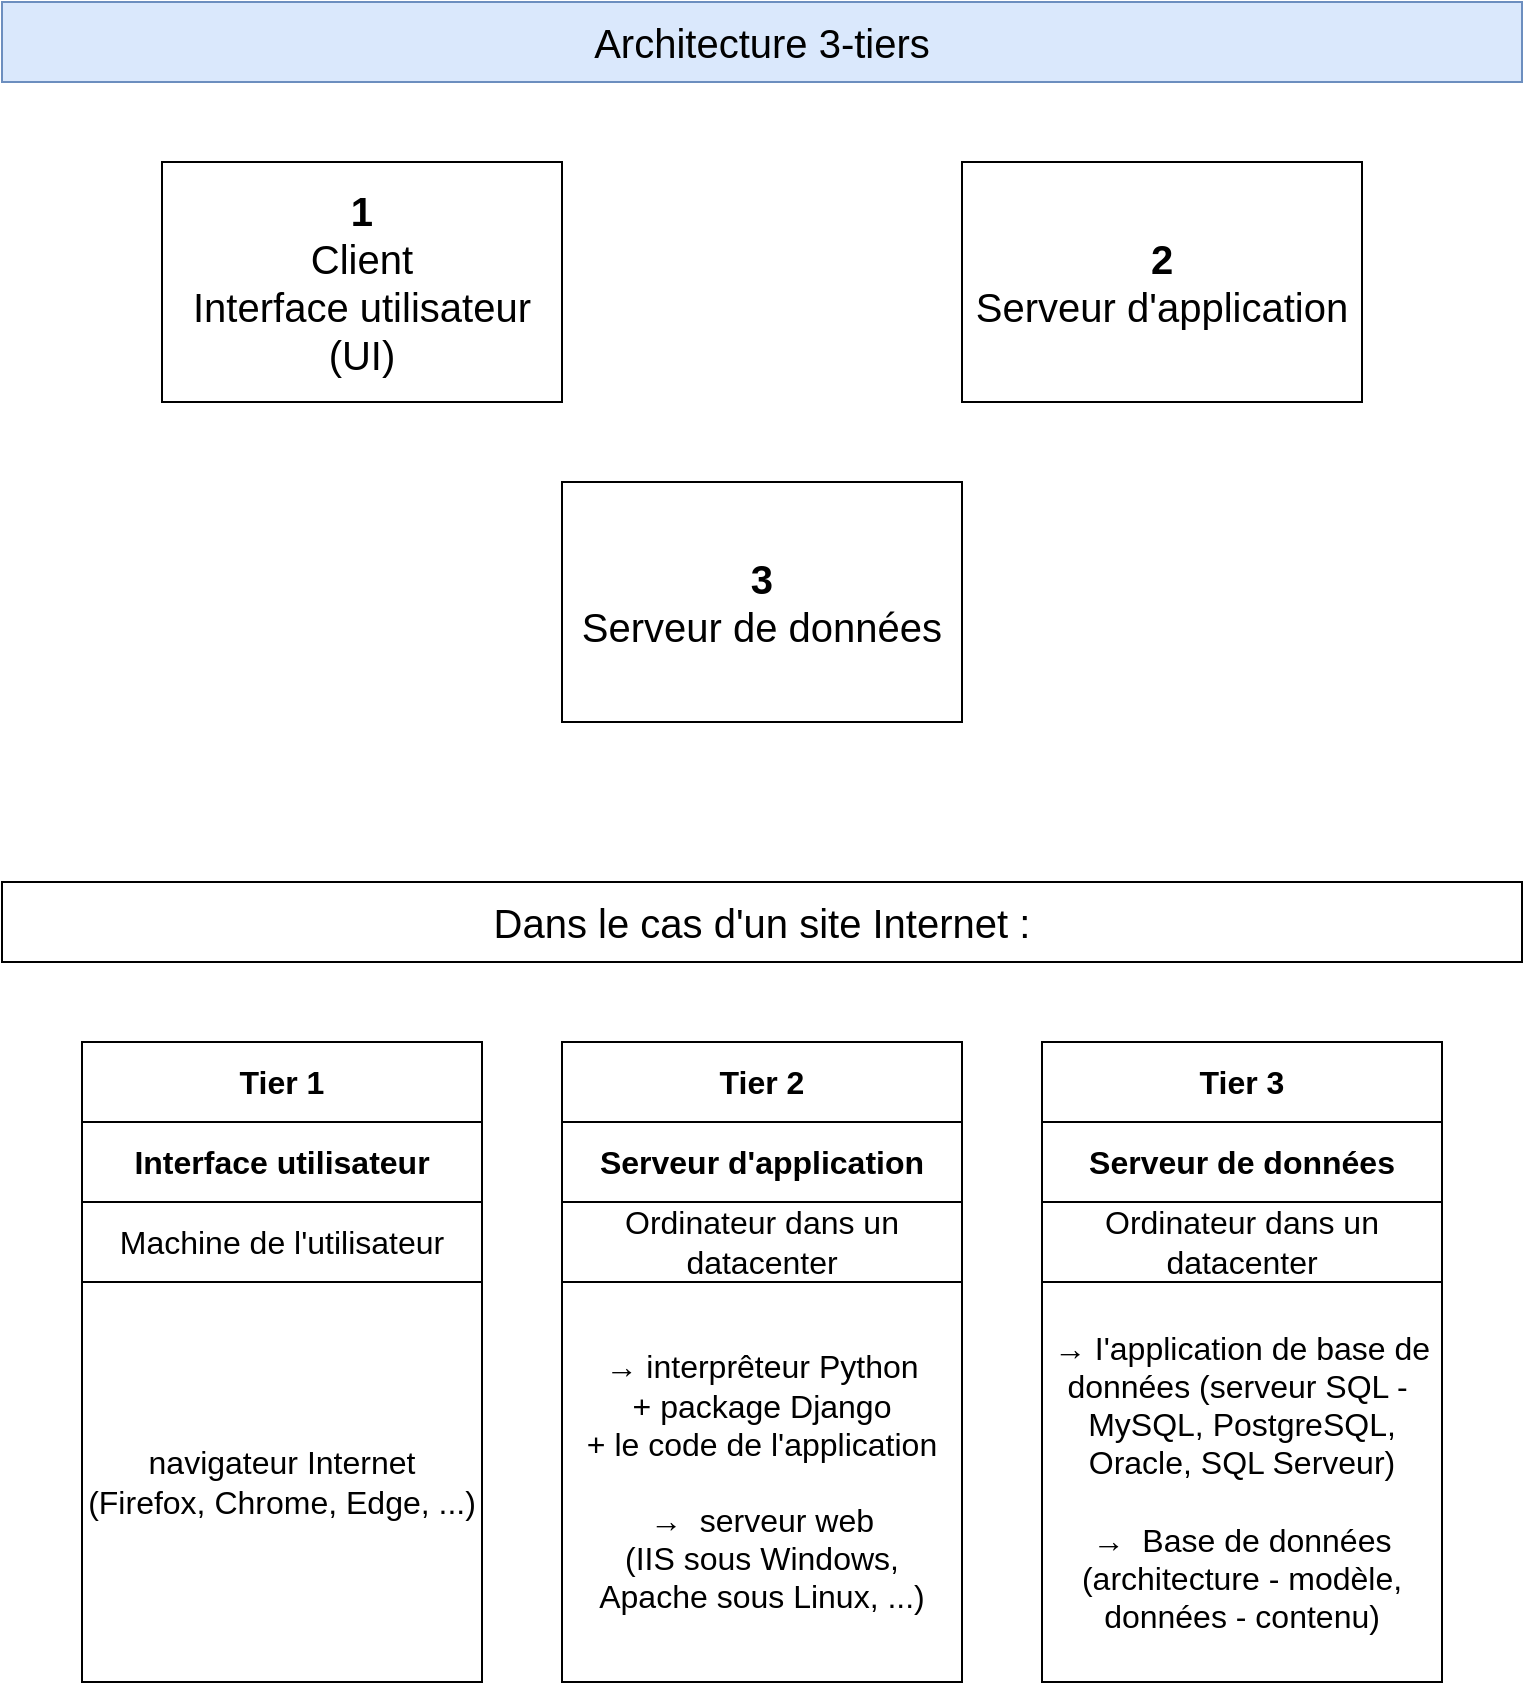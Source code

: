 <mxfile pages="3">
    <diagram id="3fwowlf9j1TdNnala_Y5" name="Architecture">
        <mxGraphModel dx="531" dy="437" grid="1" gridSize="10" guides="1" tooltips="1" connect="1" arrows="1" fold="1" page="1" pageScale="1" pageWidth="827" pageHeight="1169" math="0" shadow="0">
            <root>
                <mxCell id="0"/>
                <mxCell id="1" parent="0"/>
                <mxCell id="t5uwx31abI5WNG6DlKdW-1" value="&lt;b&gt;1&lt;/b&gt;&lt;br&gt;Client&lt;br style=&quot;font-size: 20px&quot;&gt;Interface utilisateur&lt;br style=&quot;font-size: 20px&quot;&gt;(UI)" style="rounded=0;whiteSpace=wrap;html=1;fontSize=20;" parent="1" vertex="1">
                    <mxGeometry x="120" y="120" width="200" height="120" as="geometry"/>
                </mxCell>
                <mxCell id="t5uwx31abI5WNG6DlKdW-2" value="&lt;b&gt;2&lt;/b&gt;&lt;br&gt;Serveur d'application" style="rounded=0;whiteSpace=wrap;html=1;fontSize=20;" parent="1" vertex="1">
                    <mxGeometry x="520" y="120" width="200" height="120" as="geometry"/>
                </mxCell>
                <mxCell id="t5uwx31abI5WNG6DlKdW-3" value="&lt;b&gt;3&lt;/b&gt;&lt;br&gt;Serveur de données" style="rounded=0;whiteSpace=wrap;html=1;fontSize=20;" parent="1" vertex="1">
                    <mxGeometry x="320" y="280" width="200" height="120" as="geometry"/>
                </mxCell>
                <mxCell id="t5uwx31abI5WNG6DlKdW-4" value="Architecture 3-tiers" style="rounded=0;whiteSpace=wrap;html=1;fontSize=20;fillColor=#dae8fc;strokeColor=#6c8ebf;" parent="1" vertex="1">
                    <mxGeometry x="40" y="40" width="760" height="40" as="geometry"/>
                </mxCell>
                <mxCell id="t5uwx31abI5WNG6DlKdW-5" value="Dans le cas d'un site Internet :" style="rounded=0;whiteSpace=wrap;html=1;fontSize=20;" parent="1" vertex="1">
                    <mxGeometry x="40" y="480" width="760" height="40" as="geometry"/>
                </mxCell>
                <mxCell id="t5uwx31abI5WNG6DlKdW-6" value="Interface utilisateur" style="rounded=0;whiteSpace=wrap;html=1;fontSize=16;fontStyle=1" parent="1" vertex="1">
                    <mxGeometry x="80" y="600" width="200" height="40" as="geometry"/>
                </mxCell>
                <mxCell id="t5uwx31abI5WNG6DlKdW-7" value="Tier 1" style="rounded=0;whiteSpace=wrap;html=1;fontSize=16;fontStyle=1" parent="1" vertex="1">
                    <mxGeometry x="80" y="560" width="200" height="40" as="geometry"/>
                </mxCell>
                <mxCell id="t5uwx31abI5WNG6DlKdW-8" value="Machine de l'utilisateur" style="rounded=0;whiteSpace=wrap;html=1;fontSize=16;" parent="1" vertex="1">
                    <mxGeometry x="80" y="640" width="200" height="40" as="geometry"/>
                </mxCell>
                <mxCell id="t5uwx31abI5WNG6DlKdW-9" value="navigateur Internet&lt;br&gt;(Firefox, Chrome, Edge, ...)" style="rounded=0;whiteSpace=wrap;html=1;fontSize=16;" parent="1" vertex="1">
                    <mxGeometry x="80" y="680" width="200" height="200" as="geometry"/>
                </mxCell>
                <mxCell id="t5uwx31abI5WNG6DlKdW-10" value="Serveur d'application" style="rounded=0;whiteSpace=wrap;html=1;fontSize=16;fontStyle=1" parent="1" vertex="1">
                    <mxGeometry x="320" y="600" width="200" height="40" as="geometry"/>
                </mxCell>
                <mxCell id="t5uwx31abI5WNG6DlKdW-11" value="Tier 2" style="rounded=0;whiteSpace=wrap;html=1;fontSize=16;fontStyle=1" parent="1" vertex="1">
                    <mxGeometry x="320" y="560" width="200" height="40" as="geometry"/>
                </mxCell>
                <mxCell id="t5uwx31abI5WNG6DlKdW-12" value="Ordinateur dans un datacenter" style="rounded=0;whiteSpace=wrap;html=1;fontSize=16;" parent="1" vertex="1">
                    <mxGeometry x="320" y="640" width="200" height="40" as="geometry"/>
                </mxCell>
                <mxCell id="t5uwx31abI5WNG6DlKdW-13" value="&lt;span style=&quot;font-size: 16px&quot;&gt;→ interprêteur Python &lt;br&gt;+ package Django &lt;br&gt;+ le code de l'application&lt;br&gt;&lt;/span&gt;&lt;br style=&quot;font-size: 16px&quot;&gt;&lt;span style=&quot;font-size: 16px&quot;&gt;→&amp;nbsp; serveur web&lt;br&gt;(IIS sous Windows, &lt;br&gt;Apache sous Linux, ...)&lt;/span&gt;" style="rounded=0;whiteSpace=wrap;html=1;fontSize=16;" parent="1" vertex="1">
                    <mxGeometry x="320" y="680" width="200" height="200" as="geometry"/>
                </mxCell>
                <mxCell id="t5uwx31abI5WNG6DlKdW-16" value="Serveur de données" style="rounded=0;whiteSpace=wrap;html=1;fontSize=16;fontStyle=1" parent="1" vertex="1">
                    <mxGeometry x="560" y="600" width="200" height="40" as="geometry"/>
                </mxCell>
                <mxCell id="t5uwx31abI5WNG6DlKdW-17" value="Tier 3" style="rounded=0;whiteSpace=wrap;html=1;fontSize=16;fontStyle=1" parent="1" vertex="1">
                    <mxGeometry x="560" y="560" width="200" height="40" as="geometry"/>
                </mxCell>
                <mxCell id="t5uwx31abI5WNG6DlKdW-18" value="Ordinateur dans un datacenter" style="rounded=0;whiteSpace=wrap;html=1;fontSize=16;" parent="1" vertex="1">
                    <mxGeometry x="560" y="640" width="200" height="40" as="geometry"/>
                </mxCell>
                <mxCell id="t5uwx31abI5WNG6DlKdW-19" value="&lt;span style=&quot;font-size: 16px&quot;&gt;→ I'application de base de données (serveur SQL -&amp;nbsp;&lt;br&gt;MySQL, PostgreSQL, Oracle, SQL Serveur)&lt;br&gt;&lt;/span&gt;&lt;br style=&quot;font-size: 16px&quot;&gt;&lt;span style=&quot;font-size: 16px&quot;&gt;→&amp;nbsp; Base de données&lt;br&gt;(architecture - modèle,&lt;br&gt;données - contenu)&lt;br&gt;&lt;/span&gt;" style="rounded=0;whiteSpace=wrap;html=1;fontSize=16;" parent="1" vertex="1">
                    <mxGeometry x="560" y="680" width="200" height="200" as="geometry"/>
                </mxCell>
            </root>
        </mxGraphModel>
    </diagram>
    <diagram id="xm1BHi7uaSfXYDnm-4M7" name="Modèle de données">
        <mxGraphModel dx="531" dy="437" grid="1" gridSize="10" guides="1" tooltips="1" connect="1" arrows="1" fold="1" page="1" pageScale="1" pageWidth="827" pageHeight="1169" math="0" shadow="0">
            <root>
                <mxCell id="RkSsTfMrb2YXSXwpdujd-0"/>
                <mxCell id="RkSsTfMrb2YXSXwpdujd-1" parent="RkSsTfMrb2YXSXwpdujd-0"/>
                <mxCell id="RkSsTfMrb2YXSXwpdujd-2" value="&lt;b&gt;Modèle de données relationnel&lt;/b&gt;" style="rounded=0;whiteSpace=wrap;html=1;fontSize=16;fillColor=#dae8fc;strokeColor=#6c8ebf;verticalAlign=middle;" parent="RkSsTfMrb2YXSXwpdujd-1" vertex="1">
                    <mxGeometry x="40" y="40" width="760" height="40" as="geometry"/>
                </mxCell>
                <mxCell id="RkSsTfMrb2YXSXwpdujd-7" value="Salle" style="rounded=0;whiteSpace=wrap;html=1;fontSize=16;fillColor=#dae8fc;strokeColor=#000000;verticalAlign=middle;" parent="RkSsTfMrb2YXSXwpdujd-1" vertex="1">
                    <mxGeometry x="40" y="360" width="200" height="40" as="geometry"/>
                </mxCell>
                <mxCell id="RkSsTfMrb2YXSXwpdujd-8" value="Formateur" style="rounded=0;whiteSpace=wrap;html=1;fontSize=16;fillColor=#dae8fc;strokeColor=#000000;verticalAlign=middle;" parent="RkSsTfMrb2YXSXwpdujd-1" vertex="1">
                    <mxGeometry x="680" y="600" width="200" height="40" as="geometry"/>
                </mxCell>
                <mxCell id="RkSsTfMrb2YXSXwpdujd-10" value="Etudiant" style="rounded=0;whiteSpace=wrap;html=1;fontSize=16;fillColor=#dae8fc;strokeColor=#000000;verticalAlign=middle;" parent="RkSsTfMrb2YXSXwpdujd-1" vertex="1">
                    <mxGeometry x="680" y="800" width="200" height="40" as="geometry"/>
                </mxCell>
                <mxCell id="RkSsTfMrb2YXSXwpdujd-11" value="Formation" style="rounded=0;whiteSpace=wrap;html=1;fontSize=16;fillColor=#dae8fc;strokeColor=#000000;verticalAlign=middle;" parent="RkSsTfMrb2YXSXwpdujd-1" vertex="1">
                    <mxGeometry x="40" y="600" width="200" height="40" as="geometry"/>
                </mxCell>
                <mxCell id="RkSsTfMrb2YXSXwpdujd-30" style="edgeStyle=orthogonalEdgeStyle;rounded=0;orthogonalLoop=1;jettySize=auto;html=1;exitX=1;exitY=0;exitDx=0;exitDy=0;entryX=0;entryY=0;entryDx=0;entryDy=0;fontSize=14;endArrow=none;endFill=0;verticalAlign=middle;" parent="RkSsTfMrb2YXSXwpdujd-1" source="RkSsTfMrb2YXSXwpdujd-12" target="lU5uM4_Tuax8x2KAB2Xz-7" edge="1">
                    <mxGeometry relative="1" as="geometry">
                        <Array as="points">
                            <mxPoint x="300" y="640"/>
                            <mxPoint x="300" y="640"/>
                        </Array>
                    </mxGeometry>
                </mxCell>
                <mxCell id="RkSsTfMrb2YXSXwpdujd-38" style="edgeStyle=orthogonalEdgeStyle;rounded=0;orthogonalLoop=1;jettySize=auto;html=1;exitX=0.5;exitY=1;exitDx=0;exitDy=0;entryX=0.5;entryY=0;entryDx=0;entryDy=0;fontSize=14;endArrow=none;endFill=0;verticalAlign=middle;" parent="RkSsTfMrb2YXSXwpdujd-1" source="RkSsTfMrb2YXSXwpdujd-12" target="RkSsTfMrb2YXSXwpdujd-36" edge="1">
                    <mxGeometry relative="1" as="geometry"/>
                </mxCell>
                <mxCell id="lU5uM4_Tuax8x2KAB2Xz-12" style="edgeStyle=orthogonalEdgeStyle;rounded=0;orthogonalLoop=1;jettySize=auto;html=1;exitX=1;exitY=1;exitDx=0;exitDy=0;endArrow=none;endFill=0;entryX=1;entryY=0;entryDx=0;entryDy=0;verticalAlign=middle;" parent="RkSsTfMrb2YXSXwpdujd-1" source="RkSsTfMrb2YXSXwpdujd-12" target="lU5uM4_Tuax8x2KAB2Xz-15" edge="1">
                    <mxGeometry relative="1" as="geometry">
                        <mxPoint x="490" y="840" as="targetPoint"/>
                        <Array as="points">
                            <mxPoint x="320" y="840"/>
                        </Array>
                    </mxGeometry>
                </mxCell>
                <mxCell id="RkSsTfMrb2YXSXwpdujd-12" value="&lt;b&gt;ID&lt;/b&gt;&lt;br&gt;Nom&lt;br&gt;Date de début&lt;br&gt;Date de fin&lt;br&gt;Jours de présence&lt;br&gt;Capacité en étudiants&lt;br&gt;Commentaires&lt;br&gt;&lt;b&gt;IDSalle&lt;/b&gt;&lt;br&gt;&lt;b&gt;IDCategorie&lt;/b&gt;" style="rounded=0;whiteSpace=wrap;html=1;fontSize=16;align=left;verticalAlign=middle;" parent="RkSsTfMrb2YXSXwpdujd-1" vertex="1">
                    <mxGeometry x="40" y="640" width="200" height="200" as="geometry"/>
                </mxCell>
                <mxCell id="RkSsTfMrb2YXSXwpdujd-21" style="edgeStyle=orthogonalEdgeStyle;rounded=0;orthogonalLoop=1;jettySize=auto;html=1;entryX=0.5;entryY=0;entryDx=0;entryDy=0;fontSize=16;endArrow=none;endFill=0;verticalAlign=middle;" parent="RkSsTfMrb2YXSXwpdujd-1" source="RkSsTfMrb2YXSXwpdujd-13" target="RkSsTfMrb2YXSXwpdujd-11" edge="1">
                    <mxGeometry relative="1" as="geometry"/>
                </mxCell>
                <mxCell id="RkSsTfMrb2YXSXwpdujd-13" value="&lt;b&gt;ID&lt;/b&gt;&lt;br&gt;Nom&lt;br&gt;Étage&lt;br&gt;Capacité d'accueil&lt;br&gt;Commentaires" style="rounded=0;whiteSpace=wrap;html=1;fontSize=16;align=left;verticalAlign=middle;" parent="RkSsTfMrb2YXSXwpdujd-1" vertex="1">
                    <mxGeometry x="40" y="400" width="200" height="120" as="geometry"/>
                </mxCell>
                <mxCell id="RkSsTfMrb2YXSXwpdujd-48" style="edgeStyle=orthogonalEdgeStyle;rounded=0;orthogonalLoop=1;jettySize=auto;html=1;exitX=1;exitY=0;exitDx=0;exitDy=0;entryX=0;entryY=0;entryDx=0;entryDy=0;fontSize=14;endArrow=none;endFill=0;verticalAlign=middle;" parent="RkSsTfMrb2YXSXwpdujd-1" source="RkSsTfMrb2YXSXwpdujd-14" target="RkSsTfMrb2YXSXwpdujd-53" edge="1">
                    <mxGeometry relative="1" as="geometry">
                        <Array as="points">
                            <mxPoint x="940" y="640"/>
                            <mxPoint x="940" y="640"/>
                        </Array>
                    </mxGeometry>
                </mxCell>
                <mxCell id="RkSsTfMrb2YXSXwpdujd-14" value="&lt;b&gt;ID&lt;/b&gt;&lt;br&gt;Nom&lt;br&gt;Prénom&lt;br&gt;Statut&lt;br&gt;Compétences&lt;br&gt;Commentaires&lt;br&gt;&lt;b&gt;IDStatut&lt;/b&gt;" style="rounded=0;whiteSpace=wrap;html=1;fontSize=16;align=left;verticalAlign=middle;" parent="RkSsTfMrb2YXSXwpdujd-1" vertex="1">
                    <mxGeometry x="680" y="640" width="200" height="140" as="geometry"/>
                </mxCell>
                <mxCell id="RkSsTfMrb2YXSXwpdujd-15" value="&lt;b&gt;ID&lt;/b&gt;&lt;br&gt;Nom&lt;br&gt;Prénom&lt;br&gt;Date de naissance&lt;br&gt;Sexe&lt;br&gt;Formation(s) suivie(s)&lt;br&gt;Financement&lt;br&gt;Commentaires" style="rounded=0;whiteSpace=wrap;html=1;fontSize=16;align=left;verticalAlign=middle;" parent="RkSsTfMrb2YXSXwpdujd-1" vertex="1">
                    <mxGeometry x="680" y="840" width="200" height="160" as="geometry"/>
                </mxCell>
                <mxCell id="RkSsTfMrb2YXSXwpdujd-16" value="&lt;b&gt;Légende&lt;/b&gt;" style="rounded=0;whiteSpace=wrap;html=1;fontSize=16;align=center;verticalAlign=top;" parent="RkSsTfMrb2YXSXwpdujd-1" vertex="1">
                    <mxGeometry x="961" y="40" width="200" height="440" as="geometry"/>
                </mxCell>
                <mxCell id="RkSsTfMrb2YXSXwpdujd-17" value="Entité&lt;br&gt;Table&lt;br&gt;Modèle (classe)" style="rounded=0;whiteSpace=wrap;html=1;fontSize=16;fillColor=#dae8fc;strokeColor=#000000;verticalAlign=middle;" parent="RkSsTfMrb2YXSXwpdujd-1" vertex="1">
                    <mxGeometry x="971" y="80" width="180" height="70" as="geometry"/>
                </mxCell>
                <mxCell id="RkSsTfMrb2YXSXwpdujd-18" value="Caractéristiques&lt;br&gt;Champs (colonnes)&lt;br&gt;Propriétés" style="rounded=0;whiteSpace=wrap;html=1;fontSize=16;strokeColor=#000000;align=left;verticalAlign=middle;" parent="RkSsTfMrb2YXSXwpdujd-1" vertex="1">
                    <mxGeometry x="971" y="150" width="180" height="70" as="geometry"/>
                </mxCell>
                <mxCell id="RkSsTfMrb2YXSXwpdujd-20" value="&amp;nbsp;Relation&amp;nbsp;" style="edgeStyle=orthogonalEdgeStyle;rounded=0;orthogonalLoop=1;jettySize=auto;html=1;fontSize=16;endArrow=none;endFill=0;verticalAlign=middle;align=center;" parent="RkSsTfMrb2YXSXwpdujd-1" edge="1">
                    <mxGeometry x="-0.013" relative="1" as="geometry">
                        <mxPoint x="981" y="250" as="sourcePoint"/>
                        <mxPoint x="1141" y="250" as="targetPoint"/>
                        <mxPoint as="offset"/>
                    </mxGeometry>
                </mxCell>
                <mxCell id="RkSsTfMrb2YXSXwpdujd-23" value="&lt;b&gt;Types de relations et cardinalités&lt;br&gt;&lt;/b&gt;" style="rounded=0;whiteSpace=wrap;html=1;fontSize=16;align=center;verticalAlign=top;" parent="RkSsTfMrb2YXSXwpdujd-1" vertex="1">
                    <mxGeometry x="1241" y="40" width="400" height="340" as="geometry"/>
                </mxCell>
                <mxCell id="RkSsTfMrb2YXSXwpdujd-27" value="&lt;u&gt;Construction des relations :&lt;/u&gt;&lt;br&gt;&lt;br&gt;1 salle peut accueillir 1 ou plusieurs formations → 0-n&lt;br&gt;1 formation a lieue dans 1 et une seule salle → 1-1&lt;br&gt;donc relation 0/1-n (one to many) entre Salle et Formation&lt;br&gt;&lt;br&gt;1 formation possède 1 et une seule catégorie → 1-1&lt;br&gt;1 catégorie peut être associée à 1 ou plusieurs formations → 0-n&lt;br&gt;donc relation 0/1-n (one to many) entre Formation et Catégorie&lt;br&gt;&lt;br&gt;1 formation est dispensée par au moins 1 formateur → 1-n&lt;br&gt;1 formateur peut intervenir sur 1 ou plusieurs formations → 0-n&lt;br&gt;donc relation n-n (many to many) entre Formation et Formateur&lt;br&gt;&lt;br&gt;1 formateur possède 1 et un seul statut → 1-1&lt;br&gt;1 statut peut être associé à 1 ou plusieurs formateurs → 0-n&lt;br&gt;donc relation 0/1 - n (one to many) entre Formateur et Statut&lt;br&gt;&lt;br&gt;1 formateur peut avoir 1 ou plusieurs compétences → 1-n&lt;br&gt;1 compétence peut exister chez plusieurs formateurs → 0-n&lt;br&gt;donc relation n - n (many to many) entre Formateur et Compétence&lt;br&gt;&lt;br&gt;1 formation doit concerner au moins 1 étudiant → 1-n&lt;br&gt;1 étudiant doit participer à au moins 1 formation → 1-n&lt;br&gt;donc relation n-n (many to many) entre Formation et Étudiant&lt;br&gt;&lt;br&gt;1 étudiant doit être financé par au moins 1 source de financement → 1-n&lt;br&gt;1 source de financement peut concerner plusieurs étudiants → 0-n&lt;br&gt;donc relation n-n (many to many) entre Étudiant et Financement" style="rounded=0;whiteSpace=wrap;html=1;fontSize=16;strokeColor=#000000;align=left;verticalAlign=middle;" parent="RkSsTfMrb2YXSXwpdujd-1" vertex="1">
                    <mxGeometry x="40" y="1240" width="760" height="600" as="geometry"/>
                </mxCell>
                <mxCell id="RkSsTfMrb2YXSXwpdujd-28" value="0-n" style="rounded=0;whiteSpace=wrap;html=1;fontSize=14;strokeColor=#000000;align=center;verticalAlign=middle;spacing=0;" parent="RkSsTfMrb2YXSXwpdujd-1" vertex="1">
                    <mxGeometry x="100" y="520" width="40" height="20" as="geometry"/>
                </mxCell>
                <mxCell id="RkSsTfMrb2YXSXwpdujd-29" value="1-1" style="rounded=0;whiteSpace=wrap;html=1;fontSize=14;strokeColor=#000000;align=center;verticalAlign=middle;spacing=0;" parent="RkSsTfMrb2YXSXwpdujd-1" vertex="1">
                    <mxGeometry x="140" y="580" width="40" height="20" as="geometry"/>
                </mxCell>
                <mxCell id="RkSsTfMrb2YXSXwpdujd-31" value="1-n" style="rounded=0;whiteSpace=wrap;html=1;fontSize=14;strokeColor=#000000;align=center;verticalAlign=middle;spacing=0;" parent="RkSsTfMrb2YXSXwpdujd-1" vertex="1">
                    <mxGeometry x="240" y="620" width="40" height="20" as="geometry"/>
                </mxCell>
                <mxCell id="RkSsTfMrb2YXSXwpdujd-32" value="0-n" style="rounded=0;whiteSpace=wrap;html=1;fontSize=14;strokeColor=#000000;align=center;verticalAlign=middle;spacing=0;" parent="RkSsTfMrb2YXSXwpdujd-1" vertex="1">
                    <mxGeometry x="640" y="620" width="40" height="20" as="geometry"/>
                </mxCell>
                <mxCell id="RkSsTfMrb2YXSXwpdujd-34" value="1-n" style="rounded=0;whiteSpace=wrap;html=1;fontSize=14;strokeColor=#000000;align=center;verticalAlign=middle;spacing=0;" parent="RkSsTfMrb2YXSXwpdujd-1" vertex="1">
                    <mxGeometry x="240" y="820" width="40" height="20" as="geometry"/>
                </mxCell>
                <mxCell id="RkSsTfMrb2YXSXwpdujd-35" value="1-n" style="rounded=0;whiteSpace=wrap;html=1;fontSize=14;strokeColor=#000000;align=center;verticalAlign=middle;spacing=0;" parent="RkSsTfMrb2YXSXwpdujd-1" vertex="1">
                    <mxGeometry x="640" y="820" width="40" height="20" as="geometry"/>
                </mxCell>
                <mxCell id="RkSsTfMrb2YXSXwpdujd-36" value="Catégorie" style="rounded=0;whiteSpace=wrap;html=1;fontSize=16;fillColor=#dae8fc;strokeColor=#000000;fontStyle=1;verticalAlign=middle;" parent="RkSsTfMrb2YXSXwpdujd-1" vertex="1">
                    <mxGeometry x="40" y="920" width="200" height="40" as="geometry"/>
                </mxCell>
                <mxCell id="RkSsTfMrb2YXSXwpdujd-37" value="ID&lt;br&gt;Nom" style="rounded=0;whiteSpace=wrap;html=1;fontSize=16;align=left;fontStyle=1;verticalAlign=middle;" parent="RkSsTfMrb2YXSXwpdujd-1" vertex="1">
                    <mxGeometry x="40" y="960" width="200" height="50" as="geometry"/>
                </mxCell>
                <mxCell id="RkSsTfMrb2YXSXwpdujd-39" value="1-1" style="rounded=0;whiteSpace=wrap;html=1;fontSize=14;strokeColor=#000000;align=center;verticalAlign=middle;spacing=0;" parent="RkSsTfMrb2YXSXwpdujd-1" vertex="1">
                    <mxGeometry x="100" y="840" width="40" height="20" as="geometry"/>
                </mxCell>
                <mxCell id="RkSsTfMrb2YXSXwpdujd-40" value="0-n" style="rounded=0;whiteSpace=wrap;html=1;fontSize=14;strokeColor=#000000;align=center;verticalAlign=middle;spacing=0;" parent="RkSsTfMrb2YXSXwpdujd-1" vertex="1">
                    <mxGeometry x="140" y="900" width="40" height="20" as="geometry"/>
                </mxCell>
                <mxCell id="RkSsTfMrb2YXSXwpdujd-41" style="edgeStyle=orthogonalEdgeStyle;rounded=0;orthogonalLoop=1;jettySize=auto;html=1;exitX=0.5;exitY=0;exitDx=0;exitDy=0;entryX=0.5;entryY=1;entryDx=0;entryDy=0;fontSize=14;endArrow=none;endFill=0;verticalAlign=middle;" parent="RkSsTfMrb2YXSXwpdujd-1" source="RkSsTfMrb2YXSXwpdujd-8" target="RkSsTfMrb2YXSXwpdujd-43" edge="1">
                    <mxGeometry relative="1" as="geometry">
                        <mxPoint x="740" y="350" as="sourcePoint"/>
                    </mxGeometry>
                </mxCell>
                <mxCell id="RkSsTfMrb2YXSXwpdujd-42" value="Statut" style="rounded=0;whiteSpace=wrap;html=1;fontSize=16;fillColor=#dae8fc;strokeColor=#000000;fontStyle=1;verticalAlign=middle;" parent="RkSsTfMrb2YXSXwpdujd-1" vertex="1">
                    <mxGeometry x="680" y="430" width="200" height="40" as="geometry"/>
                </mxCell>
                <mxCell id="RkSsTfMrb2YXSXwpdujd-43" value="ID&lt;br&gt;Nom" style="rounded=0;whiteSpace=wrap;html=1;fontSize=16;align=left;fontStyle=1;verticalAlign=middle;" parent="RkSsTfMrb2YXSXwpdujd-1" vertex="1">
                    <mxGeometry x="680" y="470" width="200" height="50" as="geometry"/>
                </mxCell>
                <mxCell id="RkSsTfMrb2YXSXwpdujd-44" value="1-1" style="rounded=0;whiteSpace=wrap;html=1;fontSize=14;strokeColor=#000000;align=center;verticalAlign=middle;spacing=0;" parent="RkSsTfMrb2YXSXwpdujd-1" vertex="1">
                    <mxGeometry x="740" y="580" width="40" height="20" as="geometry"/>
                </mxCell>
                <mxCell id="RkSsTfMrb2YXSXwpdujd-45" value="0-n" style="rounded=0;whiteSpace=wrap;html=1;fontSize=14;strokeColor=#000000;align=center;verticalAlign=middle;spacing=0;" parent="RkSsTfMrb2YXSXwpdujd-1" vertex="1">
                    <mxGeometry x="780" y="520" width="40" height="20" as="geometry"/>
                </mxCell>
                <mxCell id="RkSsTfMrb2YXSXwpdujd-46" value="Compétence" style="rounded=0;whiteSpace=wrap;html=1;fontSize=16;fillColor=#dae8fc;strokeColor=#000000;verticalAlign=middle;fontStyle=1" parent="RkSsTfMrb2YXSXwpdujd-1" vertex="1">
                    <mxGeometry x="1001" y="760" width="200" height="40" as="geometry"/>
                </mxCell>
                <mxCell id="RkSsTfMrb2YXSXwpdujd-47" value="ID&lt;br&gt;Nom" style="rounded=0;whiteSpace=wrap;html=1;fontSize=16;align=left;verticalAlign=middle;fontStyle=1" parent="RkSsTfMrb2YXSXwpdujd-1" vertex="1">
                    <mxGeometry x="1001" y="800" width="200" height="50" as="geometry"/>
                </mxCell>
                <mxCell id="RkSsTfMrb2YXSXwpdujd-49" value="1-n" style="rounded=0;whiteSpace=wrap;html=1;fontSize=14;strokeColor=#000000;align=center;verticalAlign=middle;spacing=0;" parent="RkSsTfMrb2YXSXwpdujd-1" vertex="1">
                    <mxGeometry x="880" y="640" width="40" height="20" as="geometry"/>
                </mxCell>
                <mxCell id="RkSsTfMrb2YXSXwpdujd-55" style="edgeStyle=orthogonalEdgeStyle;rounded=0;orthogonalLoop=1;jettySize=auto;html=1;exitX=0;exitY=1;exitDx=0;exitDy=0;fontSize=14;endArrow=none;endFill=0;entryX=0.5;entryY=1;entryDx=0;entryDy=0;verticalAlign=middle;" parent="RkSsTfMrb2YXSXwpdujd-1" source="RkSsTfMrb2YXSXwpdujd-50" target="RkSsTfMrb2YXSXwpdujd-53" edge="1">
                    <mxGeometry relative="1" as="geometry">
                        <Array as="points">
                            <mxPoint x="1101" y="695"/>
                            <mxPoint x="1101" y="695"/>
                        </Array>
                        <mxPoint x="1261" y="720" as="targetPoint"/>
                    </mxGeometry>
                </mxCell>
                <mxCell id="RkSsTfMrb2YXSXwpdujd-50" value="0-n" style="rounded=0;whiteSpace=wrap;html=1;fontSize=14;strokeColor=#000000;align=center;verticalAlign=middle;spacing=0;" parent="RkSsTfMrb2YXSXwpdujd-1" vertex="1">
                    <mxGeometry x="1101" y="740" width="40" height="20" as="geometry"/>
                </mxCell>
                <mxCell id="RkSsTfMrb2YXSXwpdujd-52" value="FormateurCompétence" style="rounded=0;whiteSpace=wrap;html=1;fontSize=16;fillColor=#dae8fc;strokeColor=#000000;verticalAlign=middle;fontStyle=1" parent="RkSsTfMrb2YXSXwpdujd-1" vertex="1">
                    <mxGeometry x="1001" y="600" width="200" height="40" as="geometry"/>
                </mxCell>
                <mxCell id="RkSsTfMrb2YXSXwpdujd-53" value="IDFormateur&lt;br&gt;IDCompétence" style="rounded=0;whiteSpace=wrap;html=1;fontSize=16;align=left;verticalAlign=middle;fontStyle=1" parent="RkSsTfMrb2YXSXwpdujd-1" vertex="1">
                    <mxGeometry x="1001" y="640" width="200" height="50" as="geometry"/>
                </mxCell>
                <mxCell id="RkSsTfMrb2YXSXwpdujd-54" value="1-1" style="rounded=0;whiteSpace=wrap;html=1;fontSize=14;strokeColor=#000000;align=center;verticalAlign=middle;spacing=0;" parent="RkSsTfMrb2YXSXwpdujd-1" vertex="1">
                    <mxGeometry x="961" y="620" width="40" height="20" as="geometry"/>
                </mxCell>
                <mxCell id="RkSsTfMrb2YXSXwpdujd-56" value="1-1" style="rounded=0;whiteSpace=wrap;html=1;fontSize=14;strokeColor=#000000;align=center;verticalAlign=middle;spacing=0;" parent="RkSsTfMrb2YXSXwpdujd-1" vertex="1">
                    <mxGeometry x="1061" y="690" width="40" height="20" as="geometry"/>
                </mxCell>
                <mxCell id="THfrA0R3KsdHlotWDXfm-0" value="Financement" style="rounded=0;whiteSpace=wrap;html=1;fontSize=16;fillColor=#dae8fc;strokeColor=#000000;verticalAlign=middle;fontStyle=1" parent="RkSsTfMrb2YXSXwpdujd-1" vertex="1">
                    <mxGeometry x="1001" y="1079" width="200" height="40" as="geometry"/>
                </mxCell>
                <mxCell id="THfrA0R3KsdHlotWDXfm-1" value="ID&lt;br&gt;Nom" style="rounded=0;whiteSpace=wrap;html=1;fontSize=16;align=left;verticalAlign=middle;fontStyle=1" parent="RkSsTfMrb2YXSXwpdujd-1" vertex="1">
                    <mxGeometry x="1001" y="1119" width="200" height="50" as="geometry"/>
                </mxCell>
                <mxCell id="THfrA0R3KsdHlotWDXfm-6" style="edgeStyle=orthogonalEdgeStyle;rounded=0;orthogonalLoop=1;jettySize=auto;html=1;exitX=0;exitY=1;exitDx=0;exitDy=0;entryX=0;entryY=0;entryDx=0;entryDy=0;endArrow=none;endFill=0;verticalAlign=middle;" parent="RkSsTfMrb2YXSXwpdujd-1" source="THfrA0R3KsdHlotWDXfm-8" target="THfrA0R3KsdHlotWDXfm-1" edge="1">
                    <mxGeometry relative="1" as="geometry">
                        <Array as="points">
                            <mxPoint x="940" y="1119"/>
                            <mxPoint x="940" y="1119"/>
                        </Array>
                    </mxGeometry>
                </mxCell>
                <mxCell id="THfrA0R3KsdHlotWDXfm-7" style="edgeStyle=orthogonalEdgeStyle;rounded=0;orthogonalLoop=1;jettySize=auto;html=1;exitX=0.5;exitY=0;exitDx=0;exitDy=0;entryX=0.5;entryY=1;entryDx=0;entryDy=0;endArrow=none;endFill=0;verticalAlign=middle;" parent="RkSsTfMrb2YXSXwpdujd-1" source="THfrA0R3KsdHlotWDXfm-2" target="RkSsTfMrb2YXSXwpdujd-15" edge="1">
                    <mxGeometry relative="1" as="geometry"/>
                </mxCell>
                <mxCell id="THfrA0R3KsdHlotWDXfm-2" value="EtudiantFinancement" style="rounded=0;whiteSpace=wrap;html=1;fontSize=16;fillColor=#dae8fc;strokeColor=#000000;verticalAlign=middle;fontStyle=1" parent="RkSsTfMrb2YXSXwpdujd-1" vertex="1">
                    <mxGeometry x="680" y="1079" width="200" height="40" as="geometry"/>
                </mxCell>
                <mxCell id="THfrA0R3KsdHlotWDXfm-3" value="IDEtudiant&lt;br&gt;IDFinancement" style="rounded=0;whiteSpace=wrap;html=1;fontSize=16;align=left;verticalAlign=middle;fontStyle=1" parent="RkSsTfMrb2YXSXwpdujd-1" vertex="1">
                    <mxGeometry x="680" y="1119" width="200" height="50" as="geometry"/>
                </mxCell>
                <mxCell id="THfrA0R3KsdHlotWDXfm-4" value="1-1" style="rounded=0;whiteSpace=wrap;html=1;fontSize=14;strokeColor=#000000;align=center;verticalAlign=middle;spacing=0;" parent="RkSsTfMrb2YXSXwpdujd-1" vertex="1">
                    <mxGeometry x="740" y="1059" width="40" height="20" as="geometry"/>
                </mxCell>
                <mxCell id="THfrA0R3KsdHlotWDXfm-8" value="1-1" style="rounded=0;whiteSpace=wrap;html=1;fontSize=14;strokeColor=#000000;align=center;verticalAlign=middle;spacing=0;" parent="RkSsTfMrb2YXSXwpdujd-1" vertex="1">
                    <mxGeometry x="880" y="1099" width="40" height="20" as="geometry"/>
                </mxCell>
                <mxCell id="THfrA0R3KsdHlotWDXfm-10" value="1-n" style="rounded=0;whiteSpace=wrap;html=1;fontSize=14;strokeColor=#000000;align=center;verticalAlign=middle;spacing=0;" parent="RkSsTfMrb2YXSXwpdujd-1" vertex="1">
                    <mxGeometry x="780" y="1000" width="40" height="20" as="geometry"/>
                </mxCell>
                <mxCell id="THfrA0R3KsdHlotWDXfm-11" value="0-n" style="rounded=0;whiteSpace=wrap;html=1;fontSize=14;strokeColor=#000000;align=center;verticalAlign=middle;spacing=0;" parent="RkSsTfMrb2YXSXwpdujd-1" vertex="1">
                    <mxGeometry x="961" y="1119" width="40" height="20" as="geometry"/>
                </mxCell>
                <mxCell id="l940fCGvDy6tXgbCREAX-0" value="Cas :&lt;br&gt;&lt;br&gt;On veut gérer un bâtiment avec des formations et pouvoir savoir à un instant donné,&lt;br&gt;qui est dans le bâtiment et pour y faire quoi" style="rounded=0;whiteSpace=wrap;html=1;fontSize=16;verticalAlign=middle;" parent="RkSsTfMrb2YXSXwpdujd-1" vertex="1">
                    <mxGeometry x="40" y="120" width="760" height="80" as="geometry"/>
                </mxCell>
                <mxCell id="lU5uM4_Tuax8x2KAB2Xz-0" value="On va donc avoir à gérer les entités de base suivantes :&lt;br&gt;des salles (qui composent le bâtiment), des formations, des étudiants, des formateurs&lt;br&gt;&lt;br&gt;Chaque entité ayant un nombre de caractéristiques spécifiques" style="rounded=0;whiteSpace=wrap;html=1;fontSize=16;verticalAlign=middle;" parent="RkSsTfMrb2YXSXwpdujd-1" vertex="1">
                    <mxGeometry x="40" y="220" width="760" height="100" as="geometry"/>
                </mxCell>
                <mxCell id="lU5uM4_Tuax8x2KAB2Xz-1" value="Information&lt;br&gt;(entité et caractéristique)&lt;br&gt;&lt;br&gt;de base&lt;br&gt;&lt;br&gt;&lt;b&gt;étendue&lt;/b&gt;&lt;br&gt;(pour atteindre le modèle final pertinent)" style="rounded=0;whiteSpace=wrap;html=1;fontSize=16;strokeColor=#000000;align=center;verticalAlign=middle;" parent="RkSsTfMrb2YXSXwpdujd-1" vertex="1">
                    <mxGeometry x="971" y="280" width="180" height="170" as="geometry"/>
                </mxCell>
                <mxCell id="lU5uM4_Tuax8x2KAB2Xz-6" value="FormationFormateur" style="rounded=0;whiteSpace=wrap;html=1;fontSize=16;fillColor=#dae8fc;strokeColor=#000000;fontStyle=1;verticalAlign=middle;" parent="RkSsTfMrb2YXSXwpdujd-1" vertex="1">
                    <mxGeometry x="360" y="600" width="200" height="40" as="geometry"/>
                </mxCell>
                <mxCell id="lU5uM4_Tuax8x2KAB2Xz-10" style="edgeStyle=orthogonalEdgeStyle;rounded=0;orthogonalLoop=1;jettySize=auto;html=1;exitX=1;exitY=0;exitDx=0;exitDy=0;entryX=0;entryY=0;entryDx=0;entryDy=0;endArrow=none;endFill=0;verticalAlign=middle;" parent="RkSsTfMrb2YXSXwpdujd-1" source="lU5uM4_Tuax8x2KAB2Xz-7" target="RkSsTfMrb2YXSXwpdujd-14" edge="1">
                    <mxGeometry relative="1" as="geometry">
                        <Array as="points">
                            <mxPoint x="600" y="640"/>
                            <mxPoint x="600" y="640"/>
                        </Array>
                    </mxGeometry>
                </mxCell>
                <mxCell id="lU5uM4_Tuax8x2KAB2Xz-7" value="IDFormation&lt;br&gt;IDFormateur" style="rounded=0;whiteSpace=wrap;html=1;fontSize=16;align=left;fontStyle=1;verticalAlign=middle;" parent="RkSsTfMrb2YXSXwpdujd-1" vertex="1">
                    <mxGeometry x="360" y="640" width="200" height="50" as="geometry"/>
                </mxCell>
                <mxCell id="lU5uM4_Tuax8x2KAB2Xz-9" value="1-1" style="rounded=0;whiteSpace=wrap;html=1;fontSize=14;strokeColor=#000000;align=center;verticalAlign=middle;spacing=0;" parent="RkSsTfMrb2YXSXwpdujd-1" vertex="1">
                    <mxGeometry x="320" y="640" width="40" height="20" as="geometry"/>
                </mxCell>
                <mxCell id="lU5uM4_Tuax8x2KAB2Xz-11" value="1-1" style="rounded=0;whiteSpace=wrap;html=1;fontSize=14;strokeColor=#000000;align=center;verticalAlign=middle;spacing=0;" parent="RkSsTfMrb2YXSXwpdujd-1" vertex="1">
                    <mxGeometry x="560" y="640" width="40" height="20" as="geometry"/>
                </mxCell>
                <mxCell id="lU5uM4_Tuax8x2KAB2Xz-13" value="FormationÉtudiant" style="rounded=0;whiteSpace=wrap;html=1;fontSize=16;fillColor=#dae8fc;strokeColor=#000000;fontStyle=1;verticalAlign=middle;" parent="RkSsTfMrb2YXSXwpdujd-1" vertex="1">
                    <mxGeometry x="360" y="800" width="200" height="40" as="geometry"/>
                </mxCell>
                <mxCell id="lU5uM4_Tuax8x2KAB2Xz-14" value="IDFormation&lt;br&gt;IDÉtudiant" style="rounded=0;whiteSpace=wrap;html=1;fontSize=16;align=left;fontStyle=1;verticalAlign=middle;" parent="RkSsTfMrb2YXSXwpdujd-1" vertex="1">
                    <mxGeometry x="360" y="840" width="200" height="50" as="geometry"/>
                </mxCell>
                <mxCell id="lU5uM4_Tuax8x2KAB2Xz-15" value="1-1" style="rounded=0;whiteSpace=wrap;html=1;fontSize=14;strokeColor=#000000;align=center;verticalAlign=middle;spacing=0;" parent="RkSsTfMrb2YXSXwpdujd-1" vertex="1">
                    <mxGeometry x="320" y="840" width="40" height="20" as="geometry"/>
                </mxCell>
                <mxCell id="lU5uM4_Tuax8x2KAB2Xz-17" style="edgeStyle=orthogonalEdgeStyle;rounded=0;orthogonalLoop=1;jettySize=auto;html=1;exitX=0;exitY=0;exitDx=0;exitDy=0;entryX=1;entryY=1;entryDx=0;entryDy=0;endArrow=none;endFill=0;verticalAlign=middle;" parent="RkSsTfMrb2YXSXwpdujd-1" source="lU5uM4_Tuax8x2KAB2Xz-16" target="RkSsTfMrb2YXSXwpdujd-35" edge="1">
                    <mxGeometry relative="1" as="geometry">
                        <Array as="points">
                            <mxPoint x="630" y="840"/>
                            <mxPoint x="630" y="840"/>
                        </Array>
                    </mxGeometry>
                </mxCell>
                <mxCell id="lU5uM4_Tuax8x2KAB2Xz-16" value="1-1" style="rounded=0;whiteSpace=wrap;html=1;fontSize=14;strokeColor=#000000;align=center;verticalAlign=middle;spacing=0;" parent="RkSsTfMrb2YXSXwpdujd-1" vertex="1">
                    <mxGeometry x="560" y="840" width="40" height="20" as="geometry"/>
                </mxCell>
                <mxCell id="lU5uM4_Tuax8x2KAB2Xz-23" value="&lt;b style=&quot;font-size: 16px;&quot;&gt;Cardinalités&lt;br style=&quot;font-size: 16px;&quot;&gt;&lt;br style=&quot;font-size: 16px;&quot;&gt;0 - 1&lt;/b&gt; → peut avoir un et un seul ...&lt;br style=&quot;font-size: 16px;&quot;&gt;&lt;b style=&quot;font-size: 16px;&quot;&gt;0 - n&lt;/b&gt;&amp;nbsp;→ peut avoir un ou plusieurs ...&lt;br style=&quot;font-size: 16px;&quot;&gt;&lt;b style=&quot;font-size: 16px;&quot;&gt;1 - 1&lt;/b&gt;&amp;nbsp;→ doit avoir un et un seul ...&lt;br style=&quot;font-size: 16px;&quot;&gt;&lt;b style=&quot;font-size: 16px;&quot;&gt;1 - n&lt;/b&gt;&amp;nbsp;→ doit avoir un ou plusieurs ...&lt;br style=&quot;font-size: 16px;&quot;&gt;&amp;nbsp; &amp;nbsp; &amp;nbsp; &amp;nbsp; &amp;nbsp; (doit avoir au minimum un ...)" style="rounded=0;whiteSpace=wrap;html=1;fontSize=16;strokeColor=#000000;align=center;verticalAlign=middle;spacing=0;" parent="RkSsTfMrb2YXSXwpdujd-1" vertex="1">
                    <mxGeometry x="1261" y="210" width="360" height="150" as="geometry"/>
                </mxCell>
                <mxCell id="lU5uM4_Tuax8x2KAB2Xz-27" value="&lt;b&gt;Notes&lt;br&gt;&lt;/b&gt;" style="rounded=0;whiteSpace=wrap;html=1;fontSize=16;align=center;verticalAlign=top;" parent="RkSsTfMrb2YXSXwpdujd-1" vertex="1">
                    <mxGeometry x="1241" y="440" width="400" height="480" as="geometry"/>
                </mxCell>
                <mxCell id="lU5uM4_Tuax8x2KAB2Xz-28" value="Une table doit toujours avoir une &lt;b&gt;clé primaire&lt;/b&gt; unique (idéalement nommée &lt;b&gt;ID&lt;/b&gt;) sauf éventuellement les tables intermédiaires (n - n) dont la clé primaire peut être constituée par l'agrégation des clés étrangères" style="rounded=0;whiteSpace=wrap;html=1;fontSize=16;strokeColor=#000000;align=left;verticalAlign=middle;" parent="RkSsTfMrb2YXSXwpdujd-1" vertex="1">
                    <mxGeometry x="1251" y="480" width="380" height="90" as="geometry"/>
                </mxCell>
                <mxCell id="lU5uM4_Tuax8x2KAB2Xz-29" value="Dans une relation 0/1 - n, la clé étrangère se trouve toujours du côté de la table ayant la cardinalité 0-1 ou 1-1" style="rounded=0;whiteSpace=wrap;html=1;fontSize=16;strokeColor=#000000;align=left;verticalAlign=middle;" parent="RkSsTfMrb2YXSXwpdujd-1" vertex="1">
                    <mxGeometry x="1251" y="700" width="380" height="90" as="geometry"/>
                </mxCell>
                <mxCell id="lU5uM4_Tuax8x2KAB2Xz-30" value="Dans une relation n - n, les clés étrangères se trouvent dans une table intermédiaire, qui possède systématiquement les cardinalités 1-1 en sortie" style="rounded=0;whiteSpace=wrap;html=1;fontSize=16;strokeColor=#000000;align=left;verticalAlign=middle;" parent="RkSsTfMrb2YXSXwpdujd-1" vertex="1">
                    <mxGeometry x="1251" y="810" width="380" height="90" as="geometry"/>
                </mxCell>
                <mxCell id="lU5uM4_Tuax8x2KAB2Xz-31" value="Une &lt;b&gt;clé étrangère&lt;/b&gt; est toujours reliée à une clé primaire, la clé étrangère est idéalement nommée ID&amp;lt;Nom de la table ayant la clé primaire&amp;gt; (ou &amp;lt;Nom de la table ayant la clé primaire&amp;gt;ID)" style="rounded=0;whiteSpace=wrap;html=1;fontSize=16;strokeColor=#000000;align=left;verticalAlign=middle;" parent="RkSsTfMrb2YXSXwpdujd-1" vertex="1">
                    <mxGeometry x="1251" y="590" width="380" height="90" as="geometry"/>
                </mxCell>
                <mxCell id="lU5uM4_Tuax8x2KAB2Xz-32" value="&lt;b style=&quot;font-size: 16px;&quot;&gt;Types de relation&lt;br style=&quot;font-size: 16px;&quot;&gt;&lt;br style=&quot;font-size: 16px;&quot;&gt;&lt;/b&gt;&lt;b style=&quot;font-size: 16px;&quot;&gt;0/1 - 1&lt;/b&gt;&amp;nbsp;→ one to one&lt;b style=&quot;font-size: 16px;&quot;&gt;&lt;br style=&quot;font-size: 16px;&quot;&gt;0/1 - n&lt;/b&gt;&amp;nbsp;→ one to many&lt;br style=&quot;font-size: 16px;&quot;&gt;&lt;b style=&quot;font-size: 16px;&quot;&gt;n - n&lt;/b&gt;&amp;nbsp;→ many to many" style="rounded=0;whiteSpace=wrap;html=1;fontSize=16;strokeColor=#000000;align=center;verticalAlign=middle;spacing=0;" parent="RkSsTfMrb2YXSXwpdujd-1" vertex="1">
                    <mxGeometry x="1261" y="80" width="360" height="110" as="geometry"/>
                </mxCell>
            </root>
        </mxGraphModel>
    </diagram>
    <diagram id="nH74vEm0JgLFPprQ9lT3" name="SQL">
        <mxGraphModel dx="531" dy="437" grid="1" gridSize="10" guides="1" tooltips="1" connect="1" arrows="1" fold="1" page="1" pageScale="1" pageWidth="827" pageHeight="1169" math="0" shadow="0">
            <root>
                <mxCell id="zD9mNbCKYA1uL3fGXbPz-0"/>
                <mxCell id="zD9mNbCKYA1uL3fGXbPz-1" parent="zD9mNbCKYA1uL3fGXbPz-0"/>
                <mxCell id="gw8AFVqnKvp4JelOjRaT-0" value="SQL (Structured Query Language)" style="rounded=0;whiteSpace=wrap;html=1;fillColor=#dae8fc;strokeColor=#6c8ebf;fontSize=16;" parent="zD9mNbCKYA1uL3fGXbPz-1" vertex="1">
                    <mxGeometry x="40" y="20" width="760" height="40" as="geometry"/>
                </mxCell>
                <mxCell id="gw8AFVqnKvp4JelOjRaT-1" value="&lt;b&gt;C&lt;/b&gt;reate" style="rounded=0;whiteSpace=wrap;html=1;fontSize=16;fillColor=#fff2cc;strokeColor=#d6b656;" parent="zD9mNbCKYA1uL3fGXbPz-1" vertex="1">
                    <mxGeometry x="40" y="80" width="160" height="80" as="geometry"/>
                </mxCell>
                <mxCell id="gw8AFVqnKvp4JelOjRaT-2" value="&lt;b&gt;R&lt;/b&gt;ead" style="rounded=0;whiteSpace=wrap;html=1;fontSize=16;fillColor=#fff2cc;strokeColor=#d6b656;" parent="zD9mNbCKYA1uL3fGXbPz-1" vertex="1">
                    <mxGeometry x="40" y="180" width="160" height="400" as="geometry"/>
                </mxCell>
                <mxCell id="gw8AFVqnKvp4JelOjRaT-3" value="&lt;b&gt;U&lt;/b&gt;pdate" style="rounded=0;whiteSpace=wrap;html=1;fontSize=16;fillColor=#fff2cc;strokeColor=#d6b656;" parent="zD9mNbCKYA1uL3fGXbPz-1" vertex="1">
                    <mxGeometry x="40" y="600" width="160" height="80" as="geometry"/>
                </mxCell>
                <mxCell id="gw8AFVqnKvp4JelOjRaT-4" value="&lt;b&gt;D&lt;/b&gt;elete" style="rounded=0;whiteSpace=wrap;html=1;fontSize=16;fillColor=#fff2cc;strokeColor=#d6b656;" parent="zD9mNbCKYA1uL3fGXbPz-1" vertex="1">
                    <mxGeometry x="40" y="700" width="160" height="80" as="geometry"/>
                </mxCell>
                <mxCell id="gw8AFVqnKvp4JelOjRaT-5" value="INSERT INTO &amp;lt;TableName&amp;gt; (&amp;lt;Field1&amp;gt;, &amp;lt;Field2&amp;gt;, ..., &amp;lt;Fieldn&amp;gt;)&lt;br&gt;VALUES (&amp;lt;Field1Value&amp;gt;, &amp;lt;Field2Value&amp;gt;, ... &amp;lt;FieldnValue&amp;gt;)" style="rounded=0;whiteSpace=wrap;html=1;fontSize=16;align=left;" parent="zD9mNbCKYA1uL3fGXbPz-1" vertex="1">
                    <mxGeometry x="240" y="80" width="560" height="80" as="geometry"/>
                </mxCell>
                <mxCell id="gw8AFVqnKvp4JelOjRaT-6" value="UPDATE &amp;lt;TableName&amp;gt; &lt;br&gt;SET &amp;lt;Field1&amp;gt; = &amp;lt;Field1Value&amp;gt;, &amp;lt;Field2&amp;gt; = &amp;lt;Field2Value&amp;gt;, ..., &amp;lt;Fieldn&amp;gt; = &amp;lt;Fieldnvalue&amp;gt;&lt;br&gt;WHERE &amp;lt;condition&amp;gt;" style="rounded=0;whiteSpace=wrap;html=1;fontSize=16;align=left;" parent="zD9mNbCKYA1uL3fGXbPz-1" vertex="1">
                    <mxGeometry x="240" y="600" width="560" height="80" as="geometry"/>
                </mxCell>
                <mxCell id="gw8AFVqnKvp4JelOjRaT-7" value="DELETE FROM &amp;lt;TableName&amp;gt; &lt;br&gt;WHERE &amp;lt;condition&amp;gt;" style="rounded=0;whiteSpace=wrap;html=1;fontSize=16;align=left;" parent="zD9mNbCKYA1uL3fGXbPz-1" vertex="1">
                    <mxGeometry x="240" y="700" width="560" height="80" as="geometry"/>
                </mxCell>
                <mxCell id="gw8AFVqnKvp4JelOjRaT-8" value="&lt;b&gt;WHERE&lt;/b&gt;&lt;br&gt;&amp;lt;condition&amp;gt;" style="rounded=0;whiteSpace=wrap;html=1;fontSize=16;" parent="zD9mNbCKYA1uL3fGXbPz-1" vertex="1">
                    <mxGeometry x="40" y="820" width="160" height="100" as="geometry"/>
                </mxCell>
                <mxCell id="gw8AFVqnKvp4JelOjRaT-9" value="ID = 3" style="rounded=0;whiteSpace=wrap;html=1;fontSize=16;align=left;" parent="zD9mNbCKYA1uL3fGXbPz-1" vertex="1">
                    <mxGeometry x="240" y="820" width="560" height="40" as="geometry"/>
                </mxCell>
                <mxCell id="gw8AFVqnKvp4JelOjRaT-10" value="LastName LIKE 'Mic%'" style="rounded=0;whiteSpace=wrap;html=1;fontSize=16;align=left;" parent="zD9mNbCKYA1uL3fGXbPz-1" vertex="1">
                    <mxGeometry x="240" y="860" width="560" height="30" as="geometry"/>
                </mxCell>
                <mxCell id="gw8AFVqnKvp4JelOjRaT-11" value="LastName LIKE 'Mic%' AND BirthYear &amp;gt; 2000" style="rounded=0;whiteSpace=wrap;html=1;fontSize=16;align=left;" parent="zD9mNbCKYA1uL3fGXbPz-1" vertex="1">
                    <mxGeometry x="240" y="890" width="560" height="30" as="geometry"/>
                </mxCell>
                <mxCell id="gw8AFVqnKvp4JelOjRaT-12" value="SELECT * FROM &amp;lt;TableName&amp;gt;" style="rounded=0;whiteSpace=wrap;html=1;fontSize=16;align=left;" parent="zD9mNbCKYA1uL3fGXbPz-1" vertex="1">
                    <mxGeometry x="240" y="180" width="560" height="30" as="geometry"/>
                </mxCell>
                <mxCell id="gw8AFVqnKvp4JelOjRaT-13" value="SELECT &amp;lt;Field1&amp;gt;, &amp;lt;Field2&amp;gt;, ..., &amp;lt;Fieldn&amp;gt;&lt;br&gt;FROM &amp;lt;TableName&amp;gt;" style="rounded=0;whiteSpace=wrap;html=1;fontSize=16;align=left;" parent="zD9mNbCKYA1uL3fGXbPz-1" vertex="1">
                    <mxGeometry x="240" y="210" width="560" height="50" as="geometry"/>
                </mxCell>
                <mxCell id="gw8AFVqnKvp4JelOjRaT-14" value="SELECT &amp;lt;Field1&amp;gt;, &amp;lt;Field2&amp;gt;, ..., &amp;lt;Fieldn&amp;gt;&lt;br&gt;FROM &amp;lt;TableName&amp;gt;&lt;br&gt;WHERE &amp;lt;condition&amp;gt;" style="rounded=0;whiteSpace=wrap;html=1;fontSize=16;align=left;" parent="zD9mNbCKYA1uL3fGXbPz-1" vertex="1">
                    <mxGeometry x="240" y="260" width="560" height="70" as="geometry"/>
                </mxCell>
                <mxCell id="gw8AFVqnKvp4JelOjRaT-15" value="SELECT &amp;lt;Field1&amp;gt;, &amp;lt;Field2&amp;gt;, ..., &amp;lt;Fieldn&amp;gt;&lt;br&gt;FROM &amp;lt;TableName&amp;gt;&lt;br&gt;WHERE &amp;lt;condition&amp;gt;&lt;br&gt;ORDER BY &amp;lt;Field1&amp;gt;, &amp;lt;Field2&amp;gt;, ..., &amp;lt;Fieldn&amp;gt;" style="rounded=0;whiteSpace=wrap;html=1;fontSize=16;align=left;" parent="zD9mNbCKYA1uL3fGXbPz-1" vertex="1">
                    <mxGeometry x="240" y="330" width="560" height="90" as="geometry"/>
                </mxCell>
                <mxCell id="gw8AFVqnKvp4JelOjRaT-16" value="&lt;b&gt;ORDER BY&lt;/b&gt;" style="rounded=0;whiteSpace=wrap;html=1;fontSize=16;" parent="zD9mNbCKYA1uL3fGXbPz-1" vertex="1">
                    <mxGeometry x="40" y="940" width="160" height="41" as="geometry"/>
                </mxCell>
                <mxCell id="gw8AFVqnKvp4JelOjRaT-17" value="&amp;lt;Field1&amp;gt;, &amp;lt;Field2&amp;gt; DESC, &amp;lt;Field3&amp;gt;" style="rounded=0;whiteSpace=wrap;html=1;fontSize=16;align=left;" parent="zD9mNbCKYA1uL3fGXbPz-1" vertex="1">
                    <mxGeometry x="240" y="940" width="560" height="41" as="geometry"/>
                </mxCell>
                <mxCell id="gw8AFVqnKvp4JelOjRaT-18" value="SELECT &amp;lt;Tablen&amp;gt;.&amp;lt;Field1&amp;gt;, &amp;lt;Tablen&amp;gt;.&amp;lt;Field2&amp;gt;, ..., &amp;lt;Tablen&amp;gt;.&amp;lt;Fieldn&amp;gt;&lt;br&gt;FROM &amp;lt;Table&amp;gt;&lt;br&gt;INNER JOIN &amp;lt;Table2&amp;gt; ON &amp;lt;Table2&amp;gt;.&amp;lt;ID&amp;gt; = &amp;lt;Table&amp;gt;.&amp;lt;IDTable2&amp;gt;&lt;br&gt;...&lt;br&gt;INNER JOIN &amp;lt;Tablen&amp;gt; ON &amp;lt;Tablen&amp;gt;.&amp;lt;ID&amp;gt; = &amp;lt;Table&amp;gt;.&amp;lt;IDTablen&amp;gt;&lt;br&gt;WHERE &amp;lt;condition&amp;gt;&lt;br&gt;ORDER BY &amp;lt;Tablen&amp;gt;.&amp;lt;Field1&amp;gt;, &amp;lt;Tablen&amp;gt;.&amp;lt;Field2&amp;gt;, ..., &amp;lt;Tablen&amp;gt;.&amp;lt;Fieldn&amp;gt;" style="rounded=0;whiteSpace=wrap;html=1;fontSize=16;align=left;" parent="zD9mNbCKYA1uL3fGXbPz-1" vertex="1">
                    <mxGeometry x="240" y="420" width="560" height="160" as="geometry"/>
                </mxCell>
                <mxCell id="gw8AFVqnKvp4JelOjRaT-19" value="" style="group" parent="zD9mNbCKYA1uL3fGXbPz-1" vertex="1" connectable="0">
                    <mxGeometry x="40" y="1020" width="760" height="41" as="geometry"/>
                </mxCell>
                <mxCell id="gw8AFVqnKvp4JelOjRaT-20" value="&lt;b&gt;Opérateurs&lt;/b&gt;" style="rounded=0;whiteSpace=wrap;html=1;fontSize=16;" parent="gw8AFVqnKvp4JelOjRaT-19" vertex="1">
                    <mxGeometry width="160" height="41" as="geometry"/>
                </mxCell>
                <mxCell id="gw8AFVqnKvp4JelOjRaT-21" value="AND, OR, NOT, =, &amp;lt;, &amp;lt;=, &amp;gt;, &amp;gt;=, LIKE '%xxx%'" style="rounded=0;whiteSpace=wrap;html=1;fontSize=16;align=left;" parent="gw8AFVqnKvp4JelOjRaT-19" vertex="1">
                    <mxGeometry x="200" width="560" height="41" as="geometry"/>
                </mxCell>
                <mxCell id="gw8AFVqnKvp4JelOjRaT-22" value="" style="group" parent="zD9mNbCKYA1uL3fGXbPz-1" vertex="1" connectable="0">
                    <mxGeometry x="40" y="1080" width="760" height="80" as="geometry"/>
                </mxCell>
                <mxCell id="gw8AFVqnKvp4JelOjRaT-23" value="&lt;b&gt;Agrégation&lt;/b&gt;" style="rounded=0;whiteSpace=wrap;html=1;fontSize=16;" parent="gw8AFVqnKvp4JelOjRaT-22" vertex="1">
                    <mxGeometry width="160" height="80" as="geometry"/>
                </mxCell>
                <mxCell id="gw8AFVqnKvp4JelOjRaT-24" value="&lt;b&gt;COUNT&lt;/b&gt; (Nombre) &lt;br&gt;&amp;nbsp; &amp;nbsp; &amp;nbsp;SELECT COUNT * FROM &amp;lt;Table&amp;gt; WHERE &amp;lt;Field&amp;gt; &amp;gt; &amp;lt;Value&amp;gt;)&lt;br&gt;&lt;b&gt;SUM&lt;/b&gt; (somme),&amp;nbsp;&lt;b&gt;AVG&lt;/b&gt; (moyenne), &lt;b&gt;MAX&lt;/b&gt;(valeur maxi, &lt;b&gt;MIN&lt;/b&gt; (valeur mini)&lt;br&gt;&lt;b&gt;DISTINCT&lt;/b&gt;&amp;nbsp;(SELECT DISTINCT &amp;lt;Field1&amp;gt; FROM &amp;lt;Table&amp;gt;)" style="rounded=0;whiteSpace=wrap;html=1;fontSize=16;align=left;" parent="gw8AFVqnKvp4JelOjRaT-22" vertex="1">
                    <mxGeometry x="200" width="560" height="80" as="geometry"/>
                </mxCell>
            </root>
        </mxGraphModel>
    </diagram>
</mxfile>